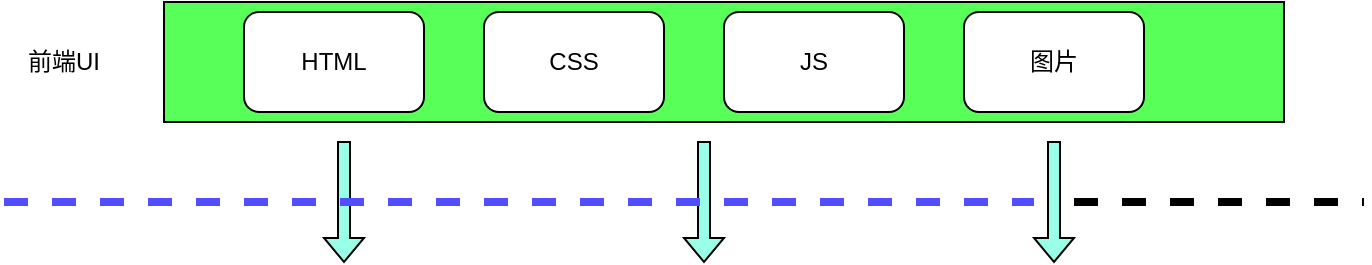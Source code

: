 <mxfile version="17.4.0" type="github">
  <diagram id="DiCTetR9Ja63XxoUkp0X" name="第 1 页">
    <mxGraphModel dx="1294" dy="730" grid="1" gridSize="10" guides="1" tooltips="1" connect="1" arrows="1" fold="1" page="1" pageScale="1" pageWidth="827" pageHeight="1169" math="0" shadow="0">
      <root>
        <mxCell id="0" />
        <mxCell id="1" parent="0" />
        <mxCell id="RKeHNfyaQAa8DjbZ_itg-1" value="" style="rounded=0;whiteSpace=wrap;html=1;fillColor=#59FF59;" vertex="1" parent="1">
          <mxGeometry x="120" y="20" width="560" height="60" as="geometry" />
        </mxCell>
        <mxCell id="RKeHNfyaQAa8DjbZ_itg-2" value="HTML" style="rounded=1;whiteSpace=wrap;html=1;fillColor=#FFFFFF;" vertex="1" parent="1">
          <mxGeometry x="160" y="25" width="90" height="50" as="geometry" />
        </mxCell>
        <mxCell id="RKeHNfyaQAa8DjbZ_itg-3" value="CSS" style="rounded=1;whiteSpace=wrap;html=1;fillColor=#FFFFFF;" vertex="1" parent="1">
          <mxGeometry x="280" y="25" width="90" height="50" as="geometry" />
        </mxCell>
        <mxCell id="RKeHNfyaQAa8DjbZ_itg-4" value="JS" style="rounded=1;whiteSpace=wrap;html=1;fillColor=#FFFFFF;" vertex="1" parent="1">
          <mxGeometry x="400" y="25" width="90" height="50" as="geometry" />
        </mxCell>
        <mxCell id="RKeHNfyaQAa8DjbZ_itg-5" value="图片" style="rounded=1;whiteSpace=wrap;html=1;fillColor=#FFFFFF;" vertex="1" parent="1">
          <mxGeometry x="520" y="25" width="90" height="50" as="geometry" />
        </mxCell>
        <mxCell id="RKeHNfyaQAa8DjbZ_itg-6" value="前端UI" style="text;html=1;strokeColor=none;fillColor=none;align=center;verticalAlign=middle;whiteSpace=wrap;rounded=0;" vertex="1" parent="1">
          <mxGeometry x="40" y="35" width="60" height="30" as="geometry" />
        </mxCell>
        <mxCell id="RKeHNfyaQAa8DjbZ_itg-7" value="" style="endArrow=none;dashed=1;html=1;rounded=0;strokeWidth=4;startArrow=none;" edge="1" parent="1" source="RKeHNfyaQAa8DjbZ_itg-10">
          <mxGeometry width="50" height="50" relative="1" as="geometry">
            <mxPoint x="40" y="120" as="sourcePoint" />
            <mxPoint x="720" y="120" as="targetPoint" />
          </mxGeometry>
        </mxCell>
        <mxCell id="RKeHNfyaQAa8DjbZ_itg-9" value="" style="shape=singleArrow;direction=south;whiteSpace=wrap;html=1;fillColor=#99FFE7;" vertex="1" parent="1">
          <mxGeometry x="200" y="90" width="20" height="60" as="geometry" />
        </mxCell>
        <mxCell id="RKeHNfyaQAa8DjbZ_itg-11" value="" style="shape=singleArrow;direction=south;whiteSpace=wrap;html=1;fillColor=#99FFE7;" vertex="1" parent="1">
          <mxGeometry x="380" y="90" width="20" height="60" as="geometry" />
        </mxCell>
        <mxCell id="RKeHNfyaQAa8DjbZ_itg-10" value="" style="shape=singleArrow;direction=south;whiteSpace=wrap;html=1;fillColor=#99FFE7;" vertex="1" parent="1">
          <mxGeometry x="555" y="90" width="20" height="60" as="geometry" />
        </mxCell>
        <mxCell id="RKeHNfyaQAa8DjbZ_itg-12" value="" style="endArrow=none;dashed=1;html=1;rounded=0;strokeWidth=4;strokeColor=#4F4FFF;" edge="1" parent="1" target="RKeHNfyaQAa8DjbZ_itg-10">
          <mxGeometry width="50" height="50" relative="1" as="geometry">
            <mxPoint x="40" y="120" as="sourcePoint" />
            <mxPoint x="720" y="120" as="targetPoint" />
          </mxGeometry>
        </mxCell>
      </root>
    </mxGraphModel>
  </diagram>
</mxfile>
